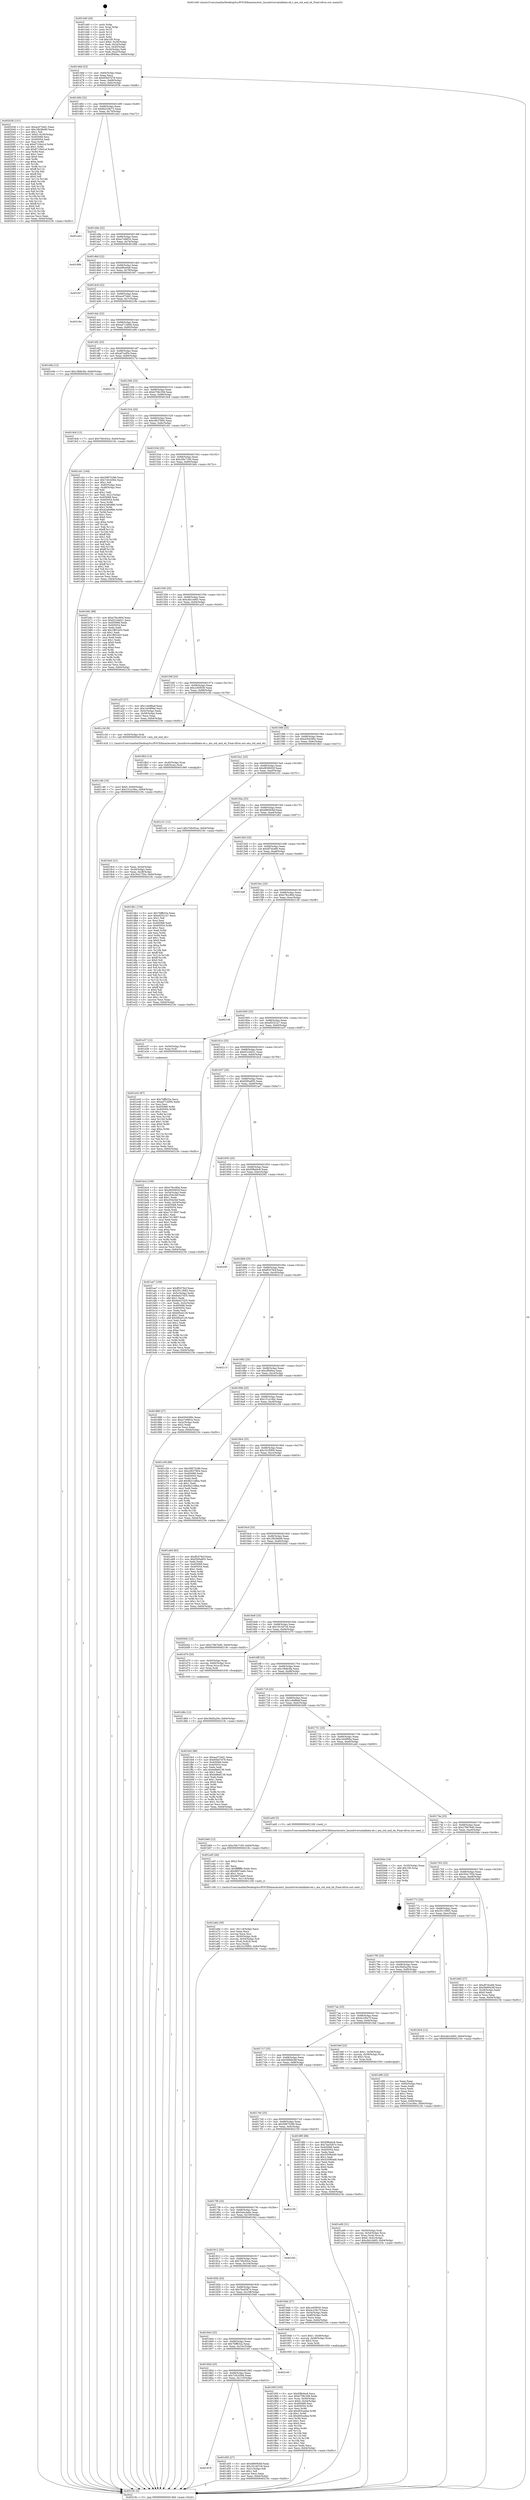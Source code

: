 digraph "0x401440" {
  label = "0x401440 (/mnt/c/Users/mathe/Desktop/tcc/POCII/binaries/extr_linuxdriversatalibata-eh.c_ata_std_end_eh_Final-ollvm.out::main(0))"
  labelloc = "t"
  node[shape=record]

  Entry [label="",width=0.3,height=0.3,shape=circle,fillcolor=black,style=filled]
  "0x40146d" [label="{
     0x40146d [23]\l
     | [instrs]\l
     &nbsp;&nbsp;0x40146d \<+3\>: mov -0x64(%rbp),%eax\l
     &nbsp;&nbsp;0x401470 \<+2\>: mov %eax,%ecx\l
     &nbsp;&nbsp;0x401472 \<+6\>: sub $0x85bd7d78,%ecx\l
     &nbsp;&nbsp;0x401478 \<+3\>: mov %eax,-0x68(%rbp)\l
     &nbsp;&nbsp;0x40147b \<+3\>: mov %ecx,-0x6c(%rbp)\l
     &nbsp;&nbsp;0x40147e \<+6\>: je 000000000040203b \<main+0xbfb\>\l
  }"]
  "0x40203b" [label="{
     0x40203b [151]\l
     | [instrs]\l
     &nbsp;&nbsp;0x40203b \<+5\>: mov $0xacd734d1,%eax\l
     &nbsp;&nbsp;0x402040 \<+5\>: mov $0x18b38e99,%ecx\l
     &nbsp;&nbsp;0x402045 \<+2\>: mov $0x1,%dl\l
     &nbsp;&nbsp;0x402047 \<+7\>: movl $0x0,-0x30(%rbp)\l
     &nbsp;&nbsp;0x40204e \<+7\>: mov 0x405068,%esi\l
     &nbsp;&nbsp;0x402055 \<+7\>: mov 0x405054,%edi\l
     &nbsp;&nbsp;0x40205c \<+3\>: mov %esi,%r8d\l
     &nbsp;&nbsp;0x40205f \<+7\>: sub $0x8710b41d,%r8d\l
     &nbsp;&nbsp;0x402066 \<+4\>: sub $0x1,%r8d\l
     &nbsp;&nbsp;0x40206a \<+7\>: add $0x8710b41d,%r8d\l
     &nbsp;&nbsp;0x402071 \<+4\>: imul %r8d,%esi\l
     &nbsp;&nbsp;0x402075 \<+3\>: and $0x1,%esi\l
     &nbsp;&nbsp;0x402078 \<+3\>: cmp $0x0,%esi\l
     &nbsp;&nbsp;0x40207b \<+4\>: sete %r9b\l
     &nbsp;&nbsp;0x40207f \<+3\>: cmp $0xa,%edi\l
     &nbsp;&nbsp;0x402082 \<+4\>: setl %r10b\l
     &nbsp;&nbsp;0x402086 \<+3\>: mov %r9b,%r11b\l
     &nbsp;&nbsp;0x402089 \<+4\>: xor $0xff,%r11b\l
     &nbsp;&nbsp;0x40208d \<+3\>: mov %r10b,%bl\l
     &nbsp;&nbsp;0x402090 \<+3\>: xor $0xff,%bl\l
     &nbsp;&nbsp;0x402093 \<+3\>: xor $0x0,%dl\l
     &nbsp;&nbsp;0x402096 \<+3\>: mov %r11b,%r14b\l
     &nbsp;&nbsp;0x402099 \<+4\>: and $0x0,%r14b\l
     &nbsp;&nbsp;0x40209d \<+3\>: and %dl,%r9b\l
     &nbsp;&nbsp;0x4020a0 \<+3\>: mov %bl,%r15b\l
     &nbsp;&nbsp;0x4020a3 \<+4\>: and $0x0,%r15b\l
     &nbsp;&nbsp;0x4020a7 \<+3\>: and %dl,%r10b\l
     &nbsp;&nbsp;0x4020aa \<+3\>: or %r9b,%r14b\l
     &nbsp;&nbsp;0x4020ad \<+3\>: or %r10b,%r15b\l
     &nbsp;&nbsp;0x4020b0 \<+3\>: xor %r15b,%r14b\l
     &nbsp;&nbsp;0x4020b3 \<+3\>: or %bl,%r11b\l
     &nbsp;&nbsp;0x4020b6 \<+4\>: xor $0xff,%r11b\l
     &nbsp;&nbsp;0x4020ba \<+3\>: or $0x0,%dl\l
     &nbsp;&nbsp;0x4020bd \<+3\>: and %dl,%r11b\l
     &nbsp;&nbsp;0x4020c0 \<+3\>: or %r11b,%r14b\l
     &nbsp;&nbsp;0x4020c3 \<+4\>: test $0x1,%r14b\l
     &nbsp;&nbsp;0x4020c7 \<+3\>: cmovne %ecx,%eax\l
     &nbsp;&nbsp;0x4020ca \<+3\>: mov %eax,-0x64(%rbp)\l
     &nbsp;&nbsp;0x4020cd \<+5\>: jmp 000000000040219c \<main+0xd5c\>\l
  }"]
  "0x401484" [label="{
     0x401484 [22]\l
     | [instrs]\l
     &nbsp;&nbsp;0x401484 \<+5\>: jmp 0000000000401489 \<main+0x49\>\l
     &nbsp;&nbsp;0x401489 \<+3\>: mov -0x68(%rbp),%eax\l
     &nbsp;&nbsp;0x40148c \<+5\>: sub $0x8a324b73,%eax\l
     &nbsp;&nbsp;0x401491 \<+3\>: mov %eax,-0x70(%rbp)\l
     &nbsp;&nbsp;0x401494 \<+6\>: je 0000000000401eb2 \<main+0xa72\>\l
  }"]
  Exit [label="",width=0.3,height=0.3,shape=circle,fillcolor=black,style=filled,peripheries=2]
  "0x401eb2" [label="{
     0x401eb2\l
  }", style=dashed]
  "0x40149a" [label="{
     0x40149a [22]\l
     | [instrs]\l
     &nbsp;&nbsp;0x40149a \<+5\>: jmp 000000000040149f \<main+0x5f\>\l
     &nbsp;&nbsp;0x40149f \<+3\>: mov -0x68(%rbp),%eax\l
     &nbsp;&nbsp;0x4014a2 \<+5\>: sub $0xa7c69f1b,%eax\l
     &nbsp;&nbsp;0x4014a7 \<+3\>: mov %eax,-0x74(%rbp)\l
     &nbsp;&nbsp;0x4014aa \<+6\>: je 000000000040189b \<main+0x45b\>\l
  }"]
  "0x401e43" [label="{
     0x401e43 [87]\l
     | [instrs]\l
     &nbsp;&nbsp;0x401e43 \<+5\>: mov $0x7bff632a,%ecx\l
     &nbsp;&nbsp;0x401e48 \<+5\>: mov $0xad714094,%edx\l
     &nbsp;&nbsp;0x401e4d \<+2\>: xor %esi,%esi\l
     &nbsp;&nbsp;0x401e4f \<+8\>: mov 0x405068,%r8d\l
     &nbsp;&nbsp;0x401e57 \<+8\>: mov 0x405054,%r9d\l
     &nbsp;&nbsp;0x401e5f \<+3\>: sub $0x1,%esi\l
     &nbsp;&nbsp;0x401e62 \<+3\>: mov %r8d,%r10d\l
     &nbsp;&nbsp;0x401e65 \<+3\>: add %esi,%r10d\l
     &nbsp;&nbsp;0x401e68 \<+4\>: imul %r10d,%r8d\l
     &nbsp;&nbsp;0x401e6c \<+4\>: and $0x1,%r8d\l
     &nbsp;&nbsp;0x401e70 \<+4\>: cmp $0x0,%r8d\l
     &nbsp;&nbsp;0x401e74 \<+4\>: sete %r11b\l
     &nbsp;&nbsp;0x401e78 \<+4\>: cmp $0xa,%r9d\l
     &nbsp;&nbsp;0x401e7c \<+3\>: setl %bl\l
     &nbsp;&nbsp;0x401e7f \<+3\>: mov %r11b,%r14b\l
     &nbsp;&nbsp;0x401e82 \<+3\>: and %bl,%r14b\l
     &nbsp;&nbsp;0x401e85 \<+3\>: xor %bl,%r11b\l
     &nbsp;&nbsp;0x401e88 \<+3\>: or %r11b,%r14b\l
     &nbsp;&nbsp;0x401e8b \<+4\>: test $0x1,%r14b\l
     &nbsp;&nbsp;0x401e8f \<+3\>: cmovne %edx,%ecx\l
     &nbsp;&nbsp;0x401e92 \<+3\>: mov %ecx,-0x64(%rbp)\l
     &nbsp;&nbsp;0x401e95 \<+5\>: jmp 000000000040219c \<main+0xd5c\>\l
  }"]
  "0x40189b" [label="{
     0x40189b\l
  }", style=dashed]
  "0x4014b0" [label="{
     0x4014b0 [22]\l
     | [instrs]\l
     &nbsp;&nbsp;0x4014b0 \<+5\>: jmp 00000000004014b5 \<main+0x75\>\l
     &nbsp;&nbsp;0x4014b5 \<+3\>: mov -0x68(%rbp),%eax\l
     &nbsp;&nbsp;0x4014b8 \<+5\>: sub $0xa9fce0a8,%eax\l
     &nbsp;&nbsp;0x4014bd \<+3\>: mov %eax,-0x78(%rbp)\l
     &nbsp;&nbsp;0x4014c0 \<+6\>: je 0000000000401fd7 \<main+0xb97\>\l
  }"]
  "0x401d84" [label="{
     0x401d84 [12]\l
     | [instrs]\l
     &nbsp;&nbsp;0x401d84 \<+7\>: movl $0x36d5a20e,-0x64(%rbp)\l
     &nbsp;&nbsp;0x401d8b \<+5\>: jmp 000000000040219c \<main+0xd5c\>\l
  }"]
  "0x401fd7" [label="{
     0x401fd7\l
  }", style=dashed]
  "0x4014c6" [label="{
     0x4014c6 [22]\l
     | [instrs]\l
     &nbsp;&nbsp;0x4014c6 \<+5\>: jmp 00000000004014cb \<main+0x8b\>\l
     &nbsp;&nbsp;0x4014cb \<+3\>: mov -0x68(%rbp),%eax\l
     &nbsp;&nbsp;0x4014ce \<+5\>: sub $0xacd734d1,%eax\l
     &nbsp;&nbsp;0x4014d3 \<+3\>: mov %eax,-0x7c(%rbp)\l
     &nbsp;&nbsp;0x4014d6 \<+6\>: je 000000000040218e \<main+0xd4e\>\l
  }"]
  "0x401876" [label="{
     0x401876\l
  }", style=dashed]
  "0x40218e" [label="{
     0x40218e\l
  }", style=dashed]
  "0x4014dc" [label="{
     0x4014dc [22]\l
     | [instrs]\l
     &nbsp;&nbsp;0x4014dc \<+5\>: jmp 00000000004014e1 \<main+0xa1\>\l
     &nbsp;&nbsp;0x4014e1 \<+3\>: mov -0x68(%rbp),%eax\l
     &nbsp;&nbsp;0x4014e4 \<+5\>: sub $0xad714094,%eax\l
     &nbsp;&nbsp;0x4014e9 \<+3\>: mov %eax,-0x80(%rbp)\l
     &nbsp;&nbsp;0x4014ec \<+6\>: je 0000000000401e9a \<main+0xa5a\>\l
  }"]
  "0x401d55" [label="{
     0x401d55 [27]\l
     | [instrs]\l
     &nbsp;&nbsp;0x401d55 \<+5\>: mov $0xd96093bf,%eax\l
     &nbsp;&nbsp;0x401d5a \<+5\>: mov $0x1914d7c6,%ecx\l
     &nbsp;&nbsp;0x401d5f \<+3\>: mov -0x21(%rbp),%dl\l
     &nbsp;&nbsp;0x401d62 \<+3\>: test $0x1,%dl\l
     &nbsp;&nbsp;0x401d65 \<+3\>: cmovne %ecx,%eax\l
     &nbsp;&nbsp;0x401d68 \<+3\>: mov %eax,-0x64(%rbp)\l
     &nbsp;&nbsp;0x401d6b \<+5\>: jmp 000000000040219c \<main+0xd5c\>\l
  }"]
  "0x401e9a" [label="{
     0x401e9a [12]\l
     | [instrs]\l
     &nbsp;&nbsp;0x401e9a \<+7\>: movl $0x19bfe3fa,-0x64(%rbp)\l
     &nbsp;&nbsp;0x401ea1 \<+5\>: jmp 000000000040219c \<main+0xd5c\>\l
  }"]
  "0x4014f2" [label="{
     0x4014f2 [25]\l
     | [instrs]\l
     &nbsp;&nbsp;0x4014f2 \<+5\>: jmp 00000000004014f7 \<main+0xb7\>\l
     &nbsp;&nbsp;0x4014f7 \<+3\>: mov -0x68(%rbp),%eax\l
     &nbsp;&nbsp;0x4014fa \<+5\>: sub $0xaf7cef5e,%eax\l
     &nbsp;&nbsp;0x4014ff \<+6\>: mov %eax,-0x84(%rbp)\l
     &nbsp;&nbsp;0x401505 \<+6\>: je 000000000040217d \<main+0xd3d\>\l
  }"]
  "0x40185d" [label="{
     0x40185d [25]\l
     | [instrs]\l
     &nbsp;&nbsp;0x40185d \<+5\>: jmp 0000000000401862 \<main+0x422\>\l
     &nbsp;&nbsp;0x401862 \<+3\>: mov -0x68(%rbp),%eax\l
     &nbsp;&nbsp;0x401865 \<+5\>: sub $0x7c81b584,%eax\l
     &nbsp;&nbsp;0x40186a \<+6\>: mov %eax,-0x110(%rbp)\l
     &nbsp;&nbsp;0x401870 \<+6\>: je 0000000000401d55 \<main+0x915\>\l
  }"]
  "0x40217d" [label="{
     0x40217d\l
  }", style=dashed]
  "0x40150b" [label="{
     0x40150b [25]\l
     | [instrs]\l
     &nbsp;&nbsp;0x40150b \<+5\>: jmp 0000000000401510 \<main+0xd0\>\l
     &nbsp;&nbsp;0x401510 \<+3\>: mov -0x68(%rbp),%eax\l
     &nbsp;&nbsp;0x401513 \<+5\>: sub $0xb758c358,%eax\l
     &nbsp;&nbsp;0x401518 \<+6\>: mov %eax,-0x88(%rbp)\l
     &nbsp;&nbsp;0x40151e \<+6\>: je 00000000004019c8 \<main+0x588\>\l
  }"]
  "0x402165" [label="{
     0x402165\l
  }", style=dashed]
  "0x4019c8" [label="{
     0x4019c8 [12]\l
     | [instrs]\l
     &nbsp;&nbsp;0x4019c8 \<+7\>: movl $0x700c93ce,-0x64(%rbp)\l
     &nbsp;&nbsp;0x4019cf \<+5\>: jmp 000000000040219c \<main+0xd5c\>\l
  }"]
  "0x401524" [label="{
     0x401524 [25]\l
     | [instrs]\l
     &nbsp;&nbsp;0x401524 \<+5\>: jmp 0000000000401529 \<main+0xe9\>\l
     &nbsp;&nbsp;0x401529 \<+3\>: mov -0x68(%rbp),%eax\l
     &nbsp;&nbsp;0x40152c \<+5\>: sub $0xc0637804,%eax\l
     &nbsp;&nbsp;0x401531 \<+6\>: mov %eax,-0x8c(%rbp)\l
     &nbsp;&nbsp;0x401537 \<+6\>: je 0000000000401cb1 \<main+0x871\>\l
  }"]
  "0x401c46" [label="{
     0x401c46 [19]\l
     | [instrs]\l
     &nbsp;&nbsp;0x401c46 \<+7\>: movl $0x0,-0x60(%rbp)\l
     &nbsp;&nbsp;0x401c4d \<+7\>: movl $0x151e16bc,-0x64(%rbp)\l
     &nbsp;&nbsp;0x401c54 \<+5\>: jmp 000000000040219c \<main+0xd5c\>\l
  }"]
  "0x401cb1" [label="{
     0x401cb1 [164]\l
     | [instrs]\l
     &nbsp;&nbsp;0x401cb1 \<+5\>: mov $0x59875289,%eax\l
     &nbsp;&nbsp;0x401cb6 \<+5\>: mov $0x7c81b584,%ecx\l
     &nbsp;&nbsp;0x401cbb \<+2\>: mov $0x1,%dl\l
     &nbsp;&nbsp;0x401cbd \<+3\>: mov -0x60(%rbp),%esi\l
     &nbsp;&nbsp;0x401cc0 \<+3\>: cmp -0x48(%rbp),%esi\l
     &nbsp;&nbsp;0x401cc3 \<+4\>: setl %dil\l
     &nbsp;&nbsp;0x401cc7 \<+4\>: and $0x1,%dil\l
     &nbsp;&nbsp;0x401ccb \<+4\>: mov %dil,-0x21(%rbp)\l
     &nbsp;&nbsp;0x401ccf \<+7\>: mov 0x405068,%esi\l
     &nbsp;&nbsp;0x401cd6 \<+8\>: mov 0x405054,%r8d\l
     &nbsp;&nbsp;0x401cde \<+3\>: mov %esi,%r9d\l
     &nbsp;&nbsp;0x401ce1 \<+7\>: sub $0x42a6488e,%r9d\l
     &nbsp;&nbsp;0x401ce8 \<+4\>: sub $0x1,%r9d\l
     &nbsp;&nbsp;0x401cec \<+7\>: add $0x42a6488e,%r9d\l
     &nbsp;&nbsp;0x401cf3 \<+4\>: imul %r9d,%esi\l
     &nbsp;&nbsp;0x401cf7 \<+3\>: and $0x1,%esi\l
     &nbsp;&nbsp;0x401cfa \<+3\>: cmp $0x0,%esi\l
     &nbsp;&nbsp;0x401cfd \<+4\>: sete %dil\l
     &nbsp;&nbsp;0x401d01 \<+4\>: cmp $0xa,%r8d\l
     &nbsp;&nbsp;0x401d05 \<+4\>: setl %r10b\l
     &nbsp;&nbsp;0x401d09 \<+3\>: mov %dil,%r11b\l
     &nbsp;&nbsp;0x401d0c \<+4\>: xor $0xff,%r11b\l
     &nbsp;&nbsp;0x401d10 \<+3\>: mov %r10b,%bl\l
     &nbsp;&nbsp;0x401d13 \<+3\>: xor $0xff,%bl\l
     &nbsp;&nbsp;0x401d16 \<+3\>: xor $0x1,%dl\l
     &nbsp;&nbsp;0x401d19 \<+3\>: mov %r11b,%r14b\l
     &nbsp;&nbsp;0x401d1c \<+4\>: and $0xff,%r14b\l
     &nbsp;&nbsp;0x401d20 \<+3\>: and %dl,%dil\l
     &nbsp;&nbsp;0x401d23 \<+3\>: mov %bl,%r15b\l
     &nbsp;&nbsp;0x401d26 \<+4\>: and $0xff,%r15b\l
     &nbsp;&nbsp;0x401d2a \<+3\>: and %dl,%r10b\l
     &nbsp;&nbsp;0x401d2d \<+3\>: or %dil,%r14b\l
     &nbsp;&nbsp;0x401d30 \<+3\>: or %r10b,%r15b\l
     &nbsp;&nbsp;0x401d33 \<+3\>: xor %r15b,%r14b\l
     &nbsp;&nbsp;0x401d36 \<+3\>: or %bl,%r11b\l
     &nbsp;&nbsp;0x401d39 \<+4\>: xor $0xff,%r11b\l
     &nbsp;&nbsp;0x401d3d \<+3\>: or $0x1,%dl\l
     &nbsp;&nbsp;0x401d40 \<+3\>: and %dl,%r11b\l
     &nbsp;&nbsp;0x401d43 \<+3\>: or %r11b,%r14b\l
     &nbsp;&nbsp;0x401d46 \<+4\>: test $0x1,%r14b\l
     &nbsp;&nbsp;0x401d4a \<+3\>: cmovne %ecx,%eax\l
     &nbsp;&nbsp;0x401d4d \<+3\>: mov %eax,-0x64(%rbp)\l
     &nbsp;&nbsp;0x401d50 \<+5\>: jmp 000000000040219c \<main+0xd5c\>\l
  }"]
  "0x40153d" [label="{
     0x40153d [25]\l
     | [instrs]\l
     &nbsp;&nbsp;0x40153d \<+5\>: jmp 0000000000401542 \<main+0x102\>\l
     &nbsp;&nbsp;0x401542 \<+3\>: mov -0x68(%rbp),%eax\l
     &nbsp;&nbsp;0x401545 \<+5\>: sub $0xc59c7185,%eax\l
     &nbsp;&nbsp;0x40154a \<+6\>: mov %eax,-0x90(%rbp)\l
     &nbsp;&nbsp;0x401550 \<+6\>: je 0000000000401b6c \<main+0x72c\>\l
  }"]
  "0x401a6d" [label="{
     0x401a6d [39]\l
     | [instrs]\l
     &nbsp;&nbsp;0x401a6d \<+6\>: mov -0x114(%rbp),%ecx\l
     &nbsp;&nbsp;0x401a73 \<+3\>: imul %eax,%ecx\l
     &nbsp;&nbsp;0x401a76 \<+3\>: movslq %ecx,%rsi\l
     &nbsp;&nbsp;0x401a79 \<+4\>: mov -0x50(%rbp),%rdi\l
     &nbsp;&nbsp;0x401a7d \<+4\>: movslq -0x54(%rbp),%r8\l
     &nbsp;&nbsp;0x401a81 \<+4\>: mov (%rdi,%r8,8),%rdi\l
     &nbsp;&nbsp;0x401a85 \<+3\>: mov %rsi,(%rdi)\l
     &nbsp;&nbsp;0x401a88 \<+7\>: movl $0x161f5f00,-0x64(%rbp)\l
     &nbsp;&nbsp;0x401a8f \<+5\>: jmp 000000000040219c \<main+0xd5c\>\l
  }"]
  "0x401b6c" [label="{
     0x401b6c [88]\l
     | [instrs]\l
     &nbsp;&nbsp;0x401b6c \<+5\>: mov $0xe78cc80d,%eax\l
     &nbsp;&nbsp;0x401b71 \<+5\>: mov $0xf223dd21,%ecx\l
     &nbsp;&nbsp;0x401b76 \<+7\>: mov 0x405068,%edx\l
     &nbsp;&nbsp;0x401b7d \<+7\>: mov 0x405054,%esi\l
     &nbsp;&nbsp;0x401b84 \<+2\>: mov %edx,%edi\l
     &nbsp;&nbsp;0x401b86 \<+6\>: add $0x1ffd1b03,%edi\l
     &nbsp;&nbsp;0x401b8c \<+3\>: sub $0x1,%edi\l
     &nbsp;&nbsp;0x401b8f \<+6\>: sub $0x1ffd1b03,%edi\l
     &nbsp;&nbsp;0x401b95 \<+3\>: imul %edi,%edx\l
     &nbsp;&nbsp;0x401b98 \<+3\>: and $0x1,%edx\l
     &nbsp;&nbsp;0x401b9b \<+3\>: cmp $0x0,%edx\l
     &nbsp;&nbsp;0x401b9e \<+4\>: sete %r8b\l
     &nbsp;&nbsp;0x401ba2 \<+3\>: cmp $0xa,%esi\l
     &nbsp;&nbsp;0x401ba5 \<+4\>: setl %r9b\l
     &nbsp;&nbsp;0x401ba9 \<+3\>: mov %r8b,%r10b\l
     &nbsp;&nbsp;0x401bac \<+3\>: and %r9b,%r10b\l
     &nbsp;&nbsp;0x401baf \<+3\>: xor %r9b,%r8b\l
     &nbsp;&nbsp;0x401bb2 \<+3\>: or %r8b,%r10b\l
     &nbsp;&nbsp;0x401bb5 \<+4\>: test $0x1,%r10b\l
     &nbsp;&nbsp;0x401bb9 \<+3\>: cmovne %ecx,%eax\l
     &nbsp;&nbsp;0x401bbc \<+3\>: mov %eax,-0x64(%rbp)\l
     &nbsp;&nbsp;0x401bbf \<+5\>: jmp 000000000040219c \<main+0xd5c\>\l
  }"]
  "0x401556" [label="{
     0x401556 [25]\l
     | [instrs]\l
     &nbsp;&nbsp;0x401556 \<+5\>: jmp 000000000040155b \<main+0x11b\>\l
     &nbsp;&nbsp;0x40155b \<+3\>: mov -0x68(%rbp),%eax\l
     &nbsp;&nbsp;0x40155e \<+5\>: sub $0xcbb1d465,%eax\l
     &nbsp;&nbsp;0x401563 \<+6\>: mov %eax,-0x94(%rbp)\l
     &nbsp;&nbsp;0x401569 \<+6\>: je 0000000000401a25 \<main+0x5e5\>\l
  }"]
  "0x401a45" [label="{
     0x401a45 [40]\l
     | [instrs]\l
     &nbsp;&nbsp;0x401a45 \<+5\>: mov $0x2,%ecx\l
     &nbsp;&nbsp;0x401a4a \<+1\>: cltd\l
     &nbsp;&nbsp;0x401a4b \<+2\>: idiv %ecx\l
     &nbsp;&nbsp;0x401a4d \<+6\>: imul $0xfffffffe,%edx,%ecx\l
     &nbsp;&nbsp;0x401a53 \<+6\>: sub $0x9607ae9c,%ecx\l
     &nbsp;&nbsp;0x401a59 \<+3\>: add $0x1,%ecx\l
     &nbsp;&nbsp;0x401a5c \<+6\>: add $0x9607ae9c,%ecx\l
     &nbsp;&nbsp;0x401a62 \<+6\>: mov %ecx,-0x114(%rbp)\l
     &nbsp;&nbsp;0x401a68 \<+5\>: call 0000000000401160 \<next_i\>\l
     | [calls]\l
     &nbsp;&nbsp;0x401160 \{1\} (/mnt/c/Users/mathe/Desktop/tcc/POCII/binaries/extr_linuxdriversatalibata-eh.c_ata_std_end_eh_Final-ollvm.out::next_i)\l
  }"]
  "0x401a25" [label="{
     0x401a25 [27]\l
     | [instrs]\l
     &nbsp;&nbsp;0x401a25 \<+5\>: mov $0x1c6d8baf,%eax\l
     &nbsp;&nbsp;0x401a2a \<+5\>: mov $0x1e04f06a,%ecx\l
     &nbsp;&nbsp;0x401a2f \<+3\>: mov -0x5c(%rbp),%edx\l
     &nbsp;&nbsp;0x401a32 \<+3\>: cmp -0x58(%rbp),%edx\l
     &nbsp;&nbsp;0x401a35 \<+3\>: cmovl %ecx,%eax\l
     &nbsp;&nbsp;0x401a38 \<+3\>: mov %eax,-0x64(%rbp)\l
     &nbsp;&nbsp;0x401a3b \<+5\>: jmp 000000000040219c \<main+0xd5c\>\l
  }"]
  "0x40156f" [label="{
     0x40156f [25]\l
     | [instrs]\l
     &nbsp;&nbsp;0x40156f \<+5\>: jmp 0000000000401574 \<main+0x134\>\l
     &nbsp;&nbsp;0x401574 \<+3\>: mov -0x68(%rbp),%eax\l
     &nbsp;&nbsp;0x401577 \<+5\>: sub $0xcc65f030,%eax\l
     &nbsp;&nbsp;0x40157c \<+6\>: mov %eax,-0x98(%rbp)\l
     &nbsp;&nbsp;0x401582 \<+6\>: je 0000000000401c3d \<main+0x7fd\>\l
  }"]
  "0x401a06" [label="{
     0x401a06 [31]\l
     | [instrs]\l
     &nbsp;&nbsp;0x401a06 \<+4\>: mov -0x50(%rbp),%rdi\l
     &nbsp;&nbsp;0x401a0a \<+4\>: movslq -0x54(%rbp),%rcx\l
     &nbsp;&nbsp;0x401a0e \<+4\>: mov %rax,(%rdi,%rcx,8)\l
     &nbsp;&nbsp;0x401a12 \<+7\>: movl $0x0,-0x5c(%rbp)\l
     &nbsp;&nbsp;0x401a19 \<+7\>: movl $0xcbb1d465,-0x64(%rbp)\l
     &nbsp;&nbsp;0x401a20 \<+5\>: jmp 000000000040219c \<main+0xd5c\>\l
  }"]
  "0x401c3d" [label="{
     0x401c3d [9]\l
     | [instrs]\l
     &nbsp;&nbsp;0x401c3d \<+4\>: mov -0x50(%rbp),%rdi\l
     &nbsp;&nbsp;0x401c41 \<+5\>: call 0000000000401420 \<ata_std_end_eh\>\l
     | [calls]\l
     &nbsp;&nbsp;0x401420 \{1\} (/mnt/c/Users/mathe/Desktop/tcc/POCII/binaries/extr_linuxdriversatalibata-eh.c_ata_std_end_eh_Final-ollvm.out::ata_std_end_eh)\l
  }"]
  "0x401588" [label="{
     0x401588 [25]\l
     | [instrs]\l
     &nbsp;&nbsp;0x401588 \<+5\>: jmp 000000000040158d \<main+0x14d\>\l
     &nbsp;&nbsp;0x40158d \<+3\>: mov -0x68(%rbp),%eax\l
     &nbsp;&nbsp;0x401590 \<+5\>: sub $0xd304390c,%eax\l
     &nbsp;&nbsp;0x401595 \<+6\>: mov %eax,-0x9c(%rbp)\l
     &nbsp;&nbsp;0x40159b \<+6\>: je 00000000004018b3 \<main+0x473\>\l
  }"]
  "0x40195f" [label="{
     0x40195f [105]\l
     | [instrs]\l
     &nbsp;&nbsp;0x40195f \<+5\>: mov $0xf3fbd4c8,%ecx\l
     &nbsp;&nbsp;0x401964 \<+5\>: mov $0xb758c358,%edx\l
     &nbsp;&nbsp;0x401969 \<+4\>: mov %rax,-0x50(%rbp)\l
     &nbsp;&nbsp;0x40196d \<+7\>: movl $0x0,-0x54(%rbp)\l
     &nbsp;&nbsp;0x401974 \<+7\>: mov 0x405068,%esi\l
     &nbsp;&nbsp;0x40197b \<+8\>: mov 0x405054,%r8d\l
     &nbsp;&nbsp;0x401983 \<+3\>: mov %esi,%r9d\l
     &nbsp;&nbsp;0x401986 \<+7\>: add $0xd05cedea,%r9d\l
     &nbsp;&nbsp;0x40198d \<+4\>: sub $0x1,%r9d\l
     &nbsp;&nbsp;0x401991 \<+7\>: sub $0xd05cedea,%r9d\l
     &nbsp;&nbsp;0x401998 \<+4\>: imul %r9d,%esi\l
     &nbsp;&nbsp;0x40199c \<+3\>: and $0x1,%esi\l
     &nbsp;&nbsp;0x40199f \<+3\>: cmp $0x0,%esi\l
     &nbsp;&nbsp;0x4019a2 \<+4\>: sete %r10b\l
     &nbsp;&nbsp;0x4019a6 \<+4\>: cmp $0xa,%r8d\l
     &nbsp;&nbsp;0x4019aa \<+4\>: setl %r11b\l
     &nbsp;&nbsp;0x4019ae \<+3\>: mov %r10b,%bl\l
     &nbsp;&nbsp;0x4019b1 \<+3\>: and %r11b,%bl\l
     &nbsp;&nbsp;0x4019b4 \<+3\>: xor %r11b,%r10b\l
     &nbsp;&nbsp;0x4019b7 \<+3\>: or %r10b,%bl\l
     &nbsp;&nbsp;0x4019ba \<+3\>: test $0x1,%bl\l
     &nbsp;&nbsp;0x4019bd \<+3\>: cmovne %edx,%ecx\l
     &nbsp;&nbsp;0x4019c0 \<+3\>: mov %ecx,-0x64(%rbp)\l
     &nbsp;&nbsp;0x4019c3 \<+5\>: jmp 000000000040219c \<main+0xd5c\>\l
  }"]
  "0x4018b3" [label="{
     0x4018b3 [13]\l
     | [instrs]\l
     &nbsp;&nbsp;0x4018b3 \<+4\>: mov -0x40(%rbp),%rax\l
     &nbsp;&nbsp;0x4018b7 \<+4\>: mov 0x8(%rax),%rdi\l
     &nbsp;&nbsp;0x4018bb \<+5\>: call 0000000000401060 \<atoi@plt\>\l
     | [calls]\l
     &nbsp;&nbsp;0x401060 \{1\} (unknown)\l
  }"]
  "0x4015a1" [label="{
     0x4015a1 [25]\l
     | [instrs]\l
     &nbsp;&nbsp;0x4015a1 \<+5\>: jmp 00000000004015a6 \<main+0x166\>\l
     &nbsp;&nbsp;0x4015a6 \<+3\>: mov -0x68(%rbp),%eax\l
     &nbsp;&nbsp;0x4015a9 \<+5\>: sub $0xd930602f,%eax\l
     &nbsp;&nbsp;0x4015ae \<+6\>: mov %eax,-0xa0(%rbp)\l
     &nbsp;&nbsp;0x4015b4 \<+6\>: je 0000000000401c31 \<main+0x7f1\>\l
  }"]
  "0x401844" [label="{
     0x401844 [25]\l
     | [instrs]\l
     &nbsp;&nbsp;0x401844 \<+5\>: jmp 0000000000401849 \<main+0x409\>\l
     &nbsp;&nbsp;0x401849 \<+3\>: mov -0x68(%rbp),%eax\l
     &nbsp;&nbsp;0x40184c \<+5\>: sub $0x7bff632a,%eax\l
     &nbsp;&nbsp;0x401851 \<+6\>: mov %eax,-0x10c(%rbp)\l
     &nbsp;&nbsp;0x401857 \<+6\>: je 0000000000402165 \<main+0xd25\>\l
  }"]
  "0x401c31" [label="{
     0x401c31 [12]\l
     | [instrs]\l
     &nbsp;&nbsp;0x401c31 \<+7\>: movl $0x700c93ce,-0x64(%rbp)\l
     &nbsp;&nbsp;0x401c38 \<+5\>: jmp 000000000040219c \<main+0xd5c\>\l
  }"]
  "0x4015ba" [label="{
     0x4015ba [25]\l
     | [instrs]\l
     &nbsp;&nbsp;0x4015ba \<+5\>: jmp 00000000004015bf \<main+0x17f\>\l
     &nbsp;&nbsp;0x4015bf \<+3\>: mov -0x68(%rbp),%eax\l
     &nbsp;&nbsp;0x4015c2 \<+5\>: sub $0xd96093bf,%eax\l
     &nbsp;&nbsp;0x4015c7 \<+6\>: mov %eax,-0xa4(%rbp)\l
     &nbsp;&nbsp;0x4015cd \<+6\>: je 0000000000401db1 \<main+0x971\>\l
  }"]
  "0x401948" [label="{
     0x401948 [23]\l
     | [instrs]\l
     &nbsp;&nbsp;0x401948 \<+7\>: movl $0x1,-0x48(%rbp)\l
     &nbsp;&nbsp;0x40194f \<+4\>: movslq -0x48(%rbp),%rax\l
     &nbsp;&nbsp;0x401953 \<+4\>: shl $0x3,%rax\l
     &nbsp;&nbsp;0x401957 \<+3\>: mov %rax,%rdi\l
     &nbsp;&nbsp;0x40195a \<+5\>: call 0000000000401050 \<malloc@plt\>\l
     | [calls]\l
     &nbsp;&nbsp;0x401050 \{1\} (unknown)\l
  }"]
  "0x401db1" [label="{
     0x401db1 [134]\l
     | [instrs]\l
     &nbsp;&nbsp;0x401db1 \<+5\>: mov $0x7bff632a,%eax\l
     &nbsp;&nbsp;0x401db6 \<+5\>: mov $0xef2521a7,%ecx\l
     &nbsp;&nbsp;0x401dbb \<+2\>: mov $0x1,%dl\l
     &nbsp;&nbsp;0x401dbd \<+2\>: xor %esi,%esi\l
     &nbsp;&nbsp;0x401dbf \<+7\>: mov 0x405068,%edi\l
     &nbsp;&nbsp;0x401dc6 \<+8\>: mov 0x405054,%r8d\l
     &nbsp;&nbsp;0x401dce \<+3\>: sub $0x1,%esi\l
     &nbsp;&nbsp;0x401dd1 \<+3\>: mov %edi,%r9d\l
     &nbsp;&nbsp;0x401dd4 \<+3\>: add %esi,%r9d\l
     &nbsp;&nbsp;0x401dd7 \<+4\>: imul %r9d,%edi\l
     &nbsp;&nbsp;0x401ddb \<+3\>: and $0x1,%edi\l
     &nbsp;&nbsp;0x401dde \<+3\>: cmp $0x0,%edi\l
     &nbsp;&nbsp;0x401de1 \<+4\>: sete %r10b\l
     &nbsp;&nbsp;0x401de5 \<+4\>: cmp $0xa,%r8d\l
     &nbsp;&nbsp;0x401de9 \<+4\>: setl %r11b\l
     &nbsp;&nbsp;0x401ded \<+3\>: mov %r10b,%bl\l
     &nbsp;&nbsp;0x401df0 \<+3\>: xor $0xff,%bl\l
     &nbsp;&nbsp;0x401df3 \<+3\>: mov %r11b,%r14b\l
     &nbsp;&nbsp;0x401df6 \<+4\>: xor $0xff,%r14b\l
     &nbsp;&nbsp;0x401dfa \<+3\>: xor $0x0,%dl\l
     &nbsp;&nbsp;0x401dfd \<+3\>: mov %bl,%r15b\l
     &nbsp;&nbsp;0x401e00 \<+4\>: and $0x0,%r15b\l
     &nbsp;&nbsp;0x401e04 \<+3\>: and %dl,%r10b\l
     &nbsp;&nbsp;0x401e07 \<+3\>: mov %r14b,%r12b\l
     &nbsp;&nbsp;0x401e0a \<+4\>: and $0x0,%r12b\l
     &nbsp;&nbsp;0x401e0e \<+3\>: and %dl,%r11b\l
     &nbsp;&nbsp;0x401e11 \<+3\>: or %r10b,%r15b\l
     &nbsp;&nbsp;0x401e14 \<+3\>: or %r11b,%r12b\l
     &nbsp;&nbsp;0x401e17 \<+3\>: xor %r12b,%r15b\l
     &nbsp;&nbsp;0x401e1a \<+3\>: or %r14b,%bl\l
     &nbsp;&nbsp;0x401e1d \<+3\>: xor $0xff,%bl\l
     &nbsp;&nbsp;0x401e20 \<+3\>: or $0x0,%dl\l
     &nbsp;&nbsp;0x401e23 \<+2\>: and %dl,%bl\l
     &nbsp;&nbsp;0x401e25 \<+3\>: or %bl,%r15b\l
     &nbsp;&nbsp;0x401e28 \<+4\>: test $0x1,%r15b\l
     &nbsp;&nbsp;0x401e2c \<+3\>: cmovne %ecx,%eax\l
     &nbsp;&nbsp;0x401e2f \<+3\>: mov %eax,-0x64(%rbp)\l
     &nbsp;&nbsp;0x401e32 \<+5\>: jmp 000000000040219c \<main+0xd5c\>\l
  }"]
  "0x4015d3" [label="{
     0x4015d3 [25]\l
     | [instrs]\l
     &nbsp;&nbsp;0x4015d3 \<+5\>: jmp 00000000004015d8 \<main+0x198\>\l
     &nbsp;&nbsp;0x4015d8 \<+3\>: mov -0x68(%rbp),%eax\l
     &nbsp;&nbsp;0x4015db \<+5\>: sub $0xdf7dce66,%eax\l
     &nbsp;&nbsp;0x4015e0 \<+6\>: mov %eax,-0xa8(%rbp)\l
     &nbsp;&nbsp;0x4015e6 \<+6\>: je 0000000000401ea6 \<main+0xa66\>\l
  }"]
  "0x40182b" [label="{
     0x40182b [25]\l
     | [instrs]\l
     &nbsp;&nbsp;0x40182b \<+5\>: jmp 0000000000401830 \<main+0x3f0\>\l
     &nbsp;&nbsp;0x401830 \<+3\>: mov -0x68(%rbp),%eax\l
     &nbsp;&nbsp;0x401833 \<+5\>: sub $0x7ba5587e,%eax\l
     &nbsp;&nbsp;0x401838 \<+6\>: mov %eax,-0x108(%rbp)\l
     &nbsp;&nbsp;0x40183e \<+6\>: je 0000000000401948 \<main+0x508\>\l
  }"]
  "0x401ea6" [label="{
     0x401ea6\l
  }", style=dashed]
  "0x4015ec" [label="{
     0x4015ec [25]\l
     | [instrs]\l
     &nbsp;&nbsp;0x4015ec \<+5\>: jmp 00000000004015f1 \<main+0x1b1\>\l
     &nbsp;&nbsp;0x4015f1 \<+3\>: mov -0x68(%rbp),%eax\l
     &nbsp;&nbsp;0x4015f4 \<+5\>: sub $0xe78cc80d,%eax\l
     &nbsp;&nbsp;0x4015f9 \<+6\>: mov %eax,-0xac(%rbp)\l
     &nbsp;&nbsp;0x4015ff \<+6\>: je 0000000000402138 \<main+0xcf8\>\l
  }"]
  "0x4019d4" [label="{
     0x4019d4 [27]\l
     | [instrs]\l
     &nbsp;&nbsp;0x4019d4 \<+5\>: mov $0xcc65f030,%eax\l
     &nbsp;&nbsp;0x4019d9 \<+5\>: mov $0x4c230c7f,%ecx\l
     &nbsp;&nbsp;0x4019de \<+3\>: mov -0x54(%rbp),%edx\l
     &nbsp;&nbsp;0x4019e1 \<+3\>: cmp -0x48(%rbp),%edx\l
     &nbsp;&nbsp;0x4019e4 \<+3\>: cmovl %ecx,%eax\l
     &nbsp;&nbsp;0x4019e7 \<+3\>: mov %eax,-0x64(%rbp)\l
     &nbsp;&nbsp;0x4019ea \<+5\>: jmp 000000000040219c \<main+0xd5c\>\l
  }"]
  "0x402138" [label="{
     0x402138\l
  }", style=dashed]
  "0x401605" [label="{
     0x401605 [25]\l
     | [instrs]\l
     &nbsp;&nbsp;0x401605 \<+5\>: jmp 000000000040160a \<main+0x1ca\>\l
     &nbsp;&nbsp;0x40160a \<+3\>: mov -0x68(%rbp),%eax\l
     &nbsp;&nbsp;0x40160d \<+5\>: sub $0xef2521a7,%eax\l
     &nbsp;&nbsp;0x401612 \<+6\>: mov %eax,-0xb0(%rbp)\l
     &nbsp;&nbsp;0x401618 \<+6\>: je 0000000000401e37 \<main+0x9f7\>\l
  }"]
  "0x401812" [label="{
     0x401812 [25]\l
     | [instrs]\l
     &nbsp;&nbsp;0x401812 \<+5\>: jmp 0000000000401817 \<main+0x3d7\>\l
     &nbsp;&nbsp;0x401817 \<+3\>: mov -0x68(%rbp),%eax\l
     &nbsp;&nbsp;0x40181a \<+5\>: sub $0x700c93ce,%eax\l
     &nbsp;&nbsp;0x40181f \<+6\>: mov %eax,-0x104(%rbp)\l
     &nbsp;&nbsp;0x401825 \<+6\>: je 00000000004019d4 \<main+0x594\>\l
  }"]
  "0x401e37" [label="{
     0x401e37 [12]\l
     | [instrs]\l
     &nbsp;&nbsp;0x401e37 \<+4\>: mov -0x50(%rbp),%rax\l
     &nbsp;&nbsp;0x401e3b \<+3\>: mov %rax,%rdi\l
     &nbsp;&nbsp;0x401e3e \<+5\>: call 0000000000401030 \<free@plt\>\l
     | [calls]\l
     &nbsp;&nbsp;0x401030 \{1\} (unknown)\l
  }"]
  "0x40161e" [label="{
     0x40161e [25]\l
     | [instrs]\l
     &nbsp;&nbsp;0x40161e \<+5\>: jmp 0000000000401623 \<main+0x1e3\>\l
     &nbsp;&nbsp;0x401623 \<+3\>: mov -0x68(%rbp),%eax\l
     &nbsp;&nbsp;0x401626 \<+5\>: sub $0xf223dd21,%eax\l
     &nbsp;&nbsp;0x40162b \<+6\>: mov %eax,-0xb4(%rbp)\l
     &nbsp;&nbsp;0x401631 \<+6\>: je 0000000000401bc4 \<main+0x784\>\l
  }"]
  "0x401f42" [label="{
     0x401f42\l
  }", style=dashed]
  "0x401bc4" [label="{
     0x401bc4 [109]\l
     | [instrs]\l
     &nbsp;&nbsp;0x401bc4 \<+5\>: mov $0xe78cc80d,%eax\l
     &nbsp;&nbsp;0x401bc9 \<+5\>: mov $0xd930602f,%ecx\l
     &nbsp;&nbsp;0x401bce \<+3\>: mov -0x54(%rbp),%edx\l
     &nbsp;&nbsp;0x401bd1 \<+6\>: add $0xcf34c0ef,%edx\l
     &nbsp;&nbsp;0x401bd7 \<+3\>: add $0x1,%edx\l
     &nbsp;&nbsp;0x401bda \<+6\>: sub $0xcf34c0ef,%edx\l
     &nbsp;&nbsp;0x401be0 \<+3\>: mov %edx,-0x54(%rbp)\l
     &nbsp;&nbsp;0x401be3 \<+7\>: mov 0x405068,%edx\l
     &nbsp;&nbsp;0x401bea \<+7\>: mov 0x405054,%esi\l
     &nbsp;&nbsp;0x401bf1 \<+2\>: mov %edx,%edi\l
     &nbsp;&nbsp;0x401bf3 \<+6\>: add $0xc7413697,%edi\l
     &nbsp;&nbsp;0x401bf9 \<+3\>: sub $0x1,%edi\l
     &nbsp;&nbsp;0x401bfc \<+6\>: sub $0xc7413697,%edi\l
     &nbsp;&nbsp;0x401c02 \<+3\>: imul %edi,%edx\l
     &nbsp;&nbsp;0x401c05 \<+3\>: and $0x1,%edx\l
     &nbsp;&nbsp;0x401c08 \<+3\>: cmp $0x0,%edx\l
     &nbsp;&nbsp;0x401c0b \<+4\>: sete %r8b\l
     &nbsp;&nbsp;0x401c0f \<+3\>: cmp $0xa,%esi\l
     &nbsp;&nbsp;0x401c12 \<+4\>: setl %r9b\l
     &nbsp;&nbsp;0x401c16 \<+3\>: mov %r8b,%r10b\l
     &nbsp;&nbsp;0x401c19 \<+3\>: and %r9b,%r10b\l
     &nbsp;&nbsp;0x401c1c \<+3\>: xor %r9b,%r8b\l
     &nbsp;&nbsp;0x401c1f \<+3\>: or %r8b,%r10b\l
     &nbsp;&nbsp;0x401c22 \<+4\>: test $0x1,%r10b\l
     &nbsp;&nbsp;0x401c26 \<+3\>: cmovne %ecx,%eax\l
     &nbsp;&nbsp;0x401c29 \<+3\>: mov %eax,-0x64(%rbp)\l
     &nbsp;&nbsp;0x401c2c \<+5\>: jmp 000000000040219c \<main+0xd5c\>\l
  }"]
  "0x401637" [label="{
     0x401637 [25]\l
     | [instrs]\l
     &nbsp;&nbsp;0x401637 \<+5\>: jmp 000000000040163c \<main+0x1fc\>\l
     &nbsp;&nbsp;0x40163c \<+3\>: mov -0x68(%rbp),%eax\l
     &nbsp;&nbsp;0x40163f \<+5\>: sub $0xf285a855,%eax\l
     &nbsp;&nbsp;0x401644 \<+6\>: mov %eax,-0xb8(%rbp)\l
     &nbsp;&nbsp;0x40164a \<+6\>: je 0000000000401ae7 \<main+0x6a7\>\l
  }"]
  "0x4017f9" [label="{
     0x4017f9 [25]\l
     | [instrs]\l
     &nbsp;&nbsp;0x4017f9 \<+5\>: jmp 00000000004017fe \<main+0x3be\>\l
     &nbsp;&nbsp;0x4017fe \<+3\>: mov -0x68(%rbp),%eax\l
     &nbsp;&nbsp;0x401801 \<+5\>: sub $0x5a4c4a9c,%eax\l
     &nbsp;&nbsp;0x401806 \<+6\>: mov %eax,-0x100(%rbp)\l
     &nbsp;&nbsp;0x40180c \<+6\>: je 0000000000401f42 \<main+0xb02\>\l
  }"]
  "0x401ae7" [label="{
     0x401ae7 [109]\l
     | [instrs]\l
     &nbsp;&nbsp;0x401ae7 \<+5\>: mov $0xff1678cf,%eax\l
     &nbsp;&nbsp;0x401aec \<+5\>: mov $0x3511f063,%ecx\l
     &nbsp;&nbsp;0x401af1 \<+3\>: mov -0x5c(%rbp),%edx\l
     &nbsp;&nbsp;0x401af4 \<+6\>: sub $0x6ed27d35,%edx\l
     &nbsp;&nbsp;0x401afa \<+3\>: add $0x1,%edx\l
     &nbsp;&nbsp;0x401afd \<+6\>: add $0x6ed27d35,%edx\l
     &nbsp;&nbsp;0x401b03 \<+3\>: mov %edx,-0x5c(%rbp)\l
     &nbsp;&nbsp;0x401b06 \<+7\>: mov 0x405068,%edx\l
     &nbsp;&nbsp;0x401b0d \<+7\>: mov 0x405054,%esi\l
     &nbsp;&nbsp;0x401b14 \<+2\>: mov %edx,%edi\l
     &nbsp;&nbsp;0x401b16 \<+6\>: sub $0xbf5a4128,%edi\l
     &nbsp;&nbsp;0x401b1c \<+3\>: sub $0x1,%edi\l
     &nbsp;&nbsp;0x401b1f \<+6\>: add $0xbf5a4128,%edi\l
     &nbsp;&nbsp;0x401b25 \<+3\>: imul %edi,%edx\l
     &nbsp;&nbsp;0x401b28 \<+3\>: and $0x1,%edx\l
     &nbsp;&nbsp;0x401b2b \<+3\>: cmp $0x0,%edx\l
     &nbsp;&nbsp;0x401b2e \<+4\>: sete %r8b\l
     &nbsp;&nbsp;0x401b32 \<+3\>: cmp $0xa,%esi\l
     &nbsp;&nbsp;0x401b35 \<+4\>: setl %r9b\l
     &nbsp;&nbsp;0x401b39 \<+3\>: mov %r8b,%r10b\l
     &nbsp;&nbsp;0x401b3c \<+3\>: and %r9b,%r10b\l
     &nbsp;&nbsp;0x401b3f \<+3\>: xor %r9b,%r8b\l
     &nbsp;&nbsp;0x401b42 \<+3\>: or %r8b,%r10b\l
     &nbsp;&nbsp;0x401b45 \<+4\>: test $0x1,%r10b\l
     &nbsp;&nbsp;0x401b49 \<+3\>: cmovne %ecx,%eax\l
     &nbsp;&nbsp;0x401b4c \<+3\>: mov %eax,-0x64(%rbp)\l
     &nbsp;&nbsp;0x401b4f \<+5\>: jmp 000000000040219c \<main+0xd5c\>\l
  }"]
  "0x401650" [label="{
     0x401650 [25]\l
     | [instrs]\l
     &nbsp;&nbsp;0x401650 \<+5\>: jmp 0000000000401655 \<main+0x215\>\l
     &nbsp;&nbsp;0x401655 \<+3\>: mov -0x68(%rbp),%eax\l
     &nbsp;&nbsp;0x401658 \<+5\>: sub $0xf3fbd4c8,%eax\l
     &nbsp;&nbsp;0x40165d \<+6\>: mov %eax,-0xbc(%rbp)\l
     &nbsp;&nbsp;0x401663 \<+6\>: je 00000000004020f1 \<main+0xcb1\>\l
  }"]
  "0x402159" [label="{
     0x402159\l
  }", style=dashed]
  "0x4020f1" [label="{
     0x4020f1\l
  }", style=dashed]
  "0x401669" [label="{
     0x401669 [25]\l
     | [instrs]\l
     &nbsp;&nbsp;0x401669 \<+5\>: jmp 000000000040166e \<main+0x22e\>\l
     &nbsp;&nbsp;0x40166e \<+3\>: mov -0x68(%rbp),%eax\l
     &nbsp;&nbsp;0x401671 \<+5\>: sub $0xff1678cf,%eax\l
     &nbsp;&nbsp;0x401676 \<+6\>: mov %eax,-0xc0(%rbp)\l
     &nbsp;&nbsp;0x40167c \<+6\>: je 000000000040211f \<main+0xcdf\>\l
  }"]
  "0x4017e0" [label="{
     0x4017e0 [25]\l
     | [instrs]\l
     &nbsp;&nbsp;0x4017e0 \<+5\>: jmp 00000000004017e5 \<main+0x3a5\>\l
     &nbsp;&nbsp;0x4017e5 \<+3\>: mov -0x68(%rbp),%eax\l
     &nbsp;&nbsp;0x4017e8 \<+5\>: sub $0x59875289,%eax\l
     &nbsp;&nbsp;0x4017ed \<+6\>: mov %eax,-0xfc(%rbp)\l
     &nbsp;&nbsp;0x4017f3 \<+6\>: je 0000000000402159 \<main+0xd19\>\l
  }"]
  "0x40211f" [label="{
     0x40211f\l
  }", style=dashed]
  "0x401682" [label="{
     0x401682 [25]\l
     | [instrs]\l
     &nbsp;&nbsp;0x401682 \<+5\>: jmp 0000000000401687 \<main+0x247\>\l
     &nbsp;&nbsp;0x401687 \<+3\>: mov -0x68(%rbp),%eax\l
     &nbsp;&nbsp;0x40168a \<+5\>: sub $0xcf849aa,%eax\l
     &nbsp;&nbsp;0x40168f \<+6\>: mov %eax,-0xc4(%rbp)\l
     &nbsp;&nbsp;0x401695 \<+6\>: je 0000000000401880 \<main+0x440\>\l
  }"]
  "0x4018f0" [label="{
     0x4018f0 [88]\l
     | [instrs]\l
     &nbsp;&nbsp;0x4018f0 \<+5\>: mov $0xf3fbd4c8,%eax\l
     &nbsp;&nbsp;0x4018f5 \<+5\>: mov $0x7ba5587e,%ecx\l
     &nbsp;&nbsp;0x4018fa \<+7\>: mov 0x405068,%edx\l
     &nbsp;&nbsp;0x401901 \<+7\>: mov 0x405054,%esi\l
     &nbsp;&nbsp;0x401908 \<+2\>: mov %edx,%edi\l
     &nbsp;&nbsp;0x40190a \<+6\>: sub $0x5359b4d0,%edi\l
     &nbsp;&nbsp;0x401910 \<+3\>: sub $0x1,%edi\l
     &nbsp;&nbsp;0x401913 \<+6\>: add $0x5359b4d0,%edi\l
     &nbsp;&nbsp;0x401919 \<+3\>: imul %edi,%edx\l
     &nbsp;&nbsp;0x40191c \<+3\>: and $0x1,%edx\l
     &nbsp;&nbsp;0x40191f \<+3\>: cmp $0x0,%edx\l
     &nbsp;&nbsp;0x401922 \<+4\>: sete %r8b\l
     &nbsp;&nbsp;0x401926 \<+3\>: cmp $0xa,%esi\l
     &nbsp;&nbsp;0x401929 \<+4\>: setl %r9b\l
     &nbsp;&nbsp;0x40192d \<+3\>: mov %r8b,%r10b\l
     &nbsp;&nbsp;0x401930 \<+3\>: and %r9b,%r10b\l
     &nbsp;&nbsp;0x401933 \<+3\>: xor %r9b,%r8b\l
     &nbsp;&nbsp;0x401936 \<+3\>: or %r8b,%r10b\l
     &nbsp;&nbsp;0x401939 \<+4\>: test $0x1,%r10b\l
     &nbsp;&nbsp;0x40193d \<+3\>: cmovne %ecx,%eax\l
     &nbsp;&nbsp;0x401940 \<+3\>: mov %eax,-0x64(%rbp)\l
     &nbsp;&nbsp;0x401943 \<+5\>: jmp 000000000040219c \<main+0xd5c\>\l
  }"]
  "0x401880" [label="{
     0x401880 [27]\l
     | [instrs]\l
     &nbsp;&nbsp;0x401880 \<+5\>: mov $0xd304390c,%eax\l
     &nbsp;&nbsp;0x401885 \<+5\>: mov $0xa7c69f1b,%ecx\l
     &nbsp;&nbsp;0x40188a \<+3\>: mov -0x2c(%rbp),%edx\l
     &nbsp;&nbsp;0x40188d \<+3\>: cmp $0x2,%edx\l
     &nbsp;&nbsp;0x401890 \<+3\>: cmovne %ecx,%eax\l
     &nbsp;&nbsp;0x401893 \<+3\>: mov %eax,-0x64(%rbp)\l
     &nbsp;&nbsp;0x401896 \<+5\>: jmp 000000000040219c \<main+0xd5c\>\l
  }"]
  "0x40169b" [label="{
     0x40169b [25]\l
     | [instrs]\l
     &nbsp;&nbsp;0x40169b \<+5\>: jmp 00000000004016a0 \<main+0x260\>\l
     &nbsp;&nbsp;0x4016a0 \<+3\>: mov -0x68(%rbp),%eax\l
     &nbsp;&nbsp;0x4016a3 \<+5\>: sub $0x151e16bc,%eax\l
     &nbsp;&nbsp;0x4016a8 \<+6\>: mov %eax,-0xc8(%rbp)\l
     &nbsp;&nbsp;0x4016ae \<+6\>: je 0000000000401c59 \<main+0x819\>\l
  }"]
  "0x40219c" [label="{
     0x40219c [5]\l
     | [instrs]\l
     &nbsp;&nbsp;0x40219c \<+5\>: jmp 000000000040146d \<main+0x2d\>\l
  }"]
  "0x401440" [label="{
     0x401440 [45]\l
     | [instrs]\l
     &nbsp;&nbsp;0x401440 \<+1\>: push %rbp\l
     &nbsp;&nbsp;0x401441 \<+3\>: mov %rsp,%rbp\l
     &nbsp;&nbsp;0x401444 \<+2\>: push %r15\l
     &nbsp;&nbsp;0x401446 \<+2\>: push %r14\l
     &nbsp;&nbsp;0x401448 \<+2\>: push %r12\l
     &nbsp;&nbsp;0x40144a \<+1\>: push %rbx\l
     &nbsp;&nbsp;0x40144b \<+7\>: sub $0x100,%rsp\l
     &nbsp;&nbsp;0x401452 \<+7\>: movl $0x0,-0x30(%rbp)\l
     &nbsp;&nbsp;0x401459 \<+3\>: mov %edi,-0x34(%rbp)\l
     &nbsp;&nbsp;0x40145c \<+4\>: mov %rsi,-0x40(%rbp)\l
     &nbsp;&nbsp;0x401460 \<+3\>: mov -0x34(%rbp),%edi\l
     &nbsp;&nbsp;0x401463 \<+3\>: mov %edi,-0x2c(%rbp)\l
     &nbsp;&nbsp;0x401466 \<+7\>: movl $0xcf849aa,-0x64(%rbp)\l
  }"]
  "0x4018c0" [label="{
     0x4018c0 [21]\l
     | [instrs]\l
     &nbsp;&nbsp;0x4018c0 \<+3\>: mov %eax,-0x44(%rbp)\l
     &nbsp;&nbsp;0x4018c3 \<+3\>: mov -0x44(%rbp),%eax\l
     &nbsp;&nbsp;0x4018c6 \<+3\>: mov %eax,-0x28(%rbp)\l
     &nbsp;&nbsp;0x4018c9 \<+7\>: movl $0x30417f2b,-0x64(%rbp)\l
     &nbsp;&nbsp;0x4018d0 \<+5\>: jmp 000000000040219c \<main+0xd5c\>\l
  }"]
  "0x4017c7" [label="{
     0x4017c7 [25]\l
     | [instrs]\l
     &nbsp;&nbsp;0x4017c7 \<+5\>: jmp 00000000004017cc \<main+0x38c\>\l
     &nbsp;&nbsp;0x4017cc \<+3\>: mov -0x68(%rbp),%eax\l
     &nbsp;&nbsp;0x4017cf \<+5\>: sub $0x5689426f,%eax\l
     &nbsp;&nbsp;0x4017d4 \<+6\>: mov %eax,-0xf8(%rbp)\l
     &nbsp;&nbsp;0x4017da \<+6\>: je 00000000004018f0 \<main+0x4b0\>\l
  }"]
  "0x401c59" [label="{
     0x401c59 [88]\l
     | [instrs]\l
     &nbsp;&nbsp;0x401c59 \<+5\>: mov $0x59875289,%eax\l
     &nbsp;&nbsp;0x401c5e \<+5\>: mov $0xc0637804,%ecx\l
     &nbsp;&nbsp;0x401c63 \<+7\>: mov 0x405068,%edx\l
     &nbsp;&nbsp;0x401c6a \<+7\>: mov 0x405054,%esi\l
     &nbsp;&nbsp;0x401c71 \<+2\>: mov %edx,%edi\l
     &nbsp;&nbsp;0x401c73 \<+6\>: add $0x9b21e8ba,%edi\l
     &nbsp;&nbsp;0x401c79 \<+3\>: sub $0x1,%edi\l
     &nbsp;&nbsp;0x401c7c \<+6\>: sub $0x9b21e8ba,%edi\l
     &nbsp;&nbsp;0x401c82 \<+3\>: imul %edi,%edx\l
     &nbsp;&nbsp;0x401c85 \<+3\>: and $0x1,%edx\l
     &nbsp;&nbsp;0x401c88 \<+3\>: cmp $0x0,%edx\l
     &nbsp;&nbsp;0x401c8b \<+4\>: sete %r8b\l
     &nbsp;&nbsp;0x401c8f \<+3\>: cmp $0xa,%esi\l
     &nbsp;&nbsp;0x401c92 \<+4\>: setl %r9b\l
     &nbsp;&nbsp;0x401c96 \<+3\>: mov %r8b,%r10b\l
     &nbsp;&nbsp;0x401c99 \<+3\>: and %r9b,%r10b\l
     &nbsp;&nbsp;0x401c9c \<+3\>: xor %r9b,%r8b\l
     &nbsp;&nbsp;0x401c9f \<+3\>: or %r8b,%r10b\l
     &nbsp;&nbsp;0x401ca2 \<+4\>: test $0x1,%r10b\l
     &nbsp;&nbsp;0x401ca6 \<+3\>: cmovne %ecx,%eax\l
     &nbsp;&nbsp;0x401ca9 \<+3\>: mov %eax,-0x64(%rbp)\l
     &nbsp;&nbsp;0x401cac \<+5\>: jmp 000000000040219c \<main+0xd5c\>\l
  }"]
  "0x4016b4" [label="{
     0x4016b4 [25]\l
     | [instrs]\l
     &nbsp;&nbsp;0x4016b4 \<+5\>: jmp 00000000004016b9 \<main+0x279\>\l
     &nbsp;&nbsp;0x4016b9 \<+3\>: mov -0x68(%rbp),%eax\l
     &nbsp;&nbsp;0x4016bc \<+5\>: sub $0x161f5f00,%eax\l
     &nbsp;&nbsp;0x4016c1 \<+6\>: mov %eax,-0xcc(%rbp)\l
     &nbsp;&nbsp;0x4016c7 \<+6\>: je 0000000000401a94 \<main+0x654\>\l
  }"]
  "0x4019ef" [label="{
     0x4019ef [23]\l
     | [instrs]\l
     &nbsp;&nbsp;0x4019ef \<+7\>: movl $0x1,-0x58(%rbp)\l
     &nbsp;&nbsp;0x4019f6 \<+4\>: movslq -0x58(%rbp),%rax\l
     &nbsp;&nbsp;0x4019fa \<+4\>: shl $0x3,%rax\l
     &nbsp;&nbsp;0x4019fe \<+3\>: mov %rax,%rdi\l
     &nbsp;&nbsp;0x401a01 \<+5\>: call 0000000000401050 \<malloc@plt\>\l
     | [calls]\l
     &nbsp;&nbsp;0x401050 \{1\} (unknown)\l
  }"]
  "0x401a94" [label="{
     0x401a94 [83]\l
     | [instrs]\l
     &nbsp;&nbsp;0x401a94 \<+5\>: mov $0xff1678cf,%eax\l
     &nbsp;&nbsp;0x401a99 \<+5\>: mov $0xf285a855,%ecx\l
     &nbsp;&nbsp;0x401a9e \<+2\>: xor %edx,%edx\l
     &nbsp;&nbsp;0x401aa0 \<+7\>: mov 0x405068,%esi\l
     &nbsp;&nbsp;0x401aa7 \<+7\>: mov 0x405054,%edi\l
     &nbsp;&nbsp;0x401aae \<+3\>: sub $0x1,%edx\l
     &nbsp;&nbsp;0x401ab1 \<+3\>: mov %esi,%r8d\l
     &nbsp;&nbsp;0x401ab4 \<+3\>: add %edx,%r8d\l
     &nbsp;&nbsp;0x401ab7 \<+4\>: imul %r8d,%esi\l
     &nbsp;&nbsp;0x401abb \<+3\>: and $0x1,%esi\l
     &nbsp;&nbsp;0x401abe \<+3\>: cmp $0x0,%esi\l
     &nbsp;&nbsp;0x401ac1 \<+4\>: sete %r9b\l
     &nbsp;&nbsp;0x401ac5 \<+3\>: cmp $0xa,%edi\l
     &nbsp;&nbsp;0x401ac8 \<+4\>: setl %r10b\l
     &nbsp;&nbsp;0x401acc \<+3\>: mov %r9b,%r11b\l
     &nbsp;&nbsp;0x401acf \<+3\>: and %r10b,%r11b\l
     &nbsp;&nbsp;0x401ad2 \<+3\>: xor %r10b,%r9b\l
     &nbsp;&nbsp;0x401ad5 \<+3\>: or %r9b,%r11b\l
     &nbsp;&nbsp;0x401ad8 \<+4\>: test $0x1,%r11b\l
     &nbsp;&nbsp;0x401adc \<+3\>: cmovne %ecx,%eax\l
     &nbsp;&nbsp;0x401adf \<+3\>: mov %eax,-0x64(%rbp)\l
     &nbsp;&nbsp;0x401ae2 \<+5\>: jmp 000000000040219c \<main+0xd5c\>\l
  }"]
  "0x4016cd" [label="{
     0x4016cd [25]\l
     | [instrs]\l
     &nbsp;&nbsp;0x4016cd \<+5\>: jmp 00000000004016d2 \<main+0x292\>\l
     &nbsp;&nbsp;0x4016d2 \<+3\>: mov -0x68(%rbp),%eax\l
     &nbsp;&nbsp;0x4016d5 \<+5\>: sub $0x18b38e99,%eax\l
     &nbsp;&nbsp;0x4016da \<+6\>: mov %eax,-0xd0(%rbp)\l
     &nbsp;&nbsp;0x4016e0 \<+6\>: je 00000000004020d2 \<main+0xc92\>\l
  }"]
  "0x4017ae" [label="{
     0x4017ae [25]\l
     | [instrs]\l
     &nbsp;&nbsp;0x4017ae \<+5\>: jmp 00000000004017b3 \<main+0x373\>\l
     &nbsp;&nbsp;0x4017b3 \<+3\>: mov -0x68(%rbp),%eax\l
     &nbsp;&nbsp;0x4017b6 \<+5\>: sub $0x4c230c7f,%eax\l
     &nbsp;&nbsp;0x4017bb \<+6\>: mov %eax,-0xf4(%rbp)\l
     &nbsp;&nbsp;0x4017c1 \<+6\>: je 00000000004019ef \<main+0x5af\>\l
  }"]
  "0x4020d2" [label="{
     0x4020d2 [12]\l
     | [instrs]\l
     &nbsp;&nbsp;0x4020d2 \<+7\>: movl $0x27867bd0,-0x64(%rbp)\l
     &nbsp;&nbsp;0x4020d9 \<+5\>: jmp 000000000040219c \<main+0xd5c\>\l
  }"]
  "0x4016e6" [label="{
     0x4016e6 [25]\l
     | [instrs]\l
     &nbsp;&nbsp;0x4016e6 \<+5\>: jmp 00000000004016eb \<main+0x2ab\>\l
     &nbsp;&nbsp;0x4016eb \<+3\>: mov -0x68(%rbp),%eax\l
     &nbsp;&nbsp;0x4016ee \<+5\>: sub $0x1914d7c6,%eax\l
     &nbsp;&nbsp;0x4016f3 \<+6\>: mov %eax,-0xd4(%rbp)\l
     &nbsp;&nbsp;0x4016f9 \<+6\>: je 0000000000401d70 \<main+0x930\>\l
  }"]
  "0x401d90" [label="{
     0x401d90 [33]\l
     | [instrs]\l
     &nbsp;&nbsp;0x401d90 \<+2\>: xor %eax,%eax\l
     &nbsp;&nbsp;0x401d92 \<+3\>: mov -0x60(%rbp),%ecx\l
     &nbsp;&nbsp;0x401d95 \<+2\>: mov %eax,%edx\l
     &nbsp;&nbsp;0x401d97 \<+2\>: sub %ecx,%edx\l
     &nbsp;&nbsp;0x401d99 \<+2\>: mov %eax,%ecx\l
     &nbsp;&nbsp;0x401d9b \<+3\>: sub $0x1,%ecx\l
     &nbsp;&nbsp;0x401d9e \<+2\>: add %ecx,%edx\l
     &nbsp;&nbsp;0x401da0 \<+2\>: sub %edx,%eax\l
     &nbsp;&nbsp;0x401da2 \<+3\>: mov %eax,-0x60(%rbp)\l
     &nbsp;&nbsp;0x401da5 \<+7\>: movl $0x151e16bc,-0x64(%rbp)\l
     &nbsp;&nbsp;0x401dac \<+5\>: jmp 000000000040219c \<main+0xd5c\>\l
  }"]
  "0x401d70" [label="{
     0x401d70 [20]\l
     | [instrs]\l
     &nbsp;&nbsp;0x401d70 \<+4\>: mov -0x50(%rbp),%rax\l
     &nbsp;&nbsp;0x401d74 \<+4\>: movslq -0x60(%rbp),%rcx\l
     &nbsp;&nbsp;0x401d78 \<+4\>: mov (%rax,%rcx,8),%rax\l
     &nbsp;&nbsp;0x401d7c \<+3\>: mov %rax,%rdi\l
     &nbsp;&nbsp;0x401d7f \<+5\>: call 0000000000401030 \<free@plt\>\l
     | [calls]\l
     &nbsp;&nbsp;0x401030 \{1\} (unknown)\l
  }"]
  "0x4016ff" [label="{
     0x4016ff [25]\l
     | [instrs]\l
     &nbsp;&nbsp;0x4016ff \<+5\>: jmp 0000000000401704 \<main+0x2c4\>\l
     &nbsp;&nbsp;0x401704 \<+3\>: mov -0x68(%rbp),%eax\l
     &nbsp;&nbsp;0x401707 \<+5\>: sub $0x19bfe3fa,%eax\l
     &nbsp;&nbsp;0x40170c \<+6\>: mov %eax,-0xd8(%rbp)\l
     &nbsp;&nbsp;0x401712 \<+6\>: je 0000000000401fe3 \<main+0xba3\>\l
  }"]
  "0x401795" [label="{
     0x401795 [25]\l
     | [instrs]\l
     &nbsp;&nbsp;0x401795 \<+5\>: jmp 000000000040179a \<main+0x35a\>\l
     &nbsp;&nbsp;0x40179a \<+3\>: mov -0x68(%rbp),%eax\l
     &nbsp;&nbsp;0x40179d \<+5\>: sub $0x36d5a20e,%eax\l
     &nbsp;&nbsp;0x4017a2 \<+6\>: mov %eax,-0xf0(%rbp)\l
     &nbsp;&nbsp;0x4017a8 \<+6\>: je 0000000000401d90 \<main+0x950\>\l
  }"]
  "0x401fe3" [label="{
     0x401fe3 [88]\l
     | [instrs]\l
     &nbsp;&nbsp;0x401fe3 \<+5\>: mov $0xacd734d1,%eax\l
     &nbsp;&nbsp;0x401fe8 \<+5\>: mov $0x85bd7d78,%ecx\l
     &nbsp;&nbsp;0x401fed \<+7\>: mov 0x405068,%edx\l
     &nbsp;&nbsp;0x401ff4 \<+7\>: mov 0x405054,%esi\l
     &nbsp;&nbsp;0x401ffb \<+2\>: mov %edx,%edi\l
     &nbsp;&nbsp;0x401ffd \<+6\>: add $0xbd8a8136,%edi\l
     &nbsp;&nbsp;0x402003 \<+3\>: sub $0x1,%edi\l
     &nbsp;&nbsp;0x402006 \<+6\>: sub $0xbd8a8136,%edi\l
     &nbsp;&nbsp;0x40200c \<+3\>: imul %edi,%edx\l
     &nbsp;&nbsp;0x40200f \<+3\>: and $0x1,%edx\l
     &nbsp;&nbsp;0x402012 \<+3\>: cmp $0x0,%edx\l
     &nbsp;&nbsp;0x402015 \<+4\>: sete %r8b\l
     &nbsp;&nbsp;0x402019 \<+3\>: cmp $0xa,%esi\l
     &nbsp;&nbsp;0x40201c \<+4\>: setl %r9b\l
     &nbsp;&nbsp;0x402020 \<+3\>: mov %r8b,%r10b\l
     &nbsp;&nbsp;0x402023 \<+3\>: and %r9b,%r10b\l
     &nbsp;&nbsp;0x402026 \<+3\>: xor %r9b,%r8b\l
     &nbsp;&nbsp;0x402029 \<+3\>: or %r8b,%r10b\l
     &nbsp;&nbsp;0x40202c \<+4\>: test $0x1,%r10b\l
     &nbsp;&nbsp;0x402030 \<+3\>: cmovne %ecx,%eax\l
     &nbsp;&nbsp;0x402033 \<+3\>: mov %eax,-0x64(%rbp)\l
     &nbsp;&nbsp;0x402036 \<+5\>: jmp 000000000040219c \<main+0xd5c\>\l
  }"]
  "0x401718" [label="{
     0x401718 [25]\l
     | [instrs]\l
     &nbsp;&nbsp;0x401718 \<+5\>: jmp 000000000040171d \<main+0x2dd\>\l
     &nbsp;&nbsp;0x40171d \<+3\>: mov -0x68(%rbp),%eax\l
     &nbsp;&nbsp;0x401720 \<+5\>: sub $0x1c6d8baf,%eax\l
     &nbsp;&nbsp;0x401725 \<+6\>: mov %eax,-0xdc(%rbp)\l
     &nbsp;&nbsp;0x40172b \<+6\>: je 0000000000401b60 \<main+0x720\>\l
  }"]
  "0x401b54" [label="{
     0x401b54 [12]\l
     | [instrs]\l
     &nbsp;&nbsp;0x401b54 \<+7\>: movl $0xcbb1d465,-0x64(%rbp)\l
     &nbsp;&nbsp;0x401b5b \<+5\>: jmp 000000000040219c \<main+0xd5c\>\l
  }"]
  "0x401b60" [label="{
     0x401b60 [12]\l
     | [instrs]\l
     &nbsp;&nbsp;0x401b60 \<+7\>: movl $0xc59c7185,-0x64(%rbp)\l
     &nbsp;&nbsp;0x401b67 \<+5\>: jmp 000000000040219c \<main+0xd5c\>\l
  }"]
  "0x401731" [label="{
     0x401731 [25]\l
     | [instrs]\l
     &nbsp;&nbsp;0x401731 \<+5\>: jmp 0000000000401736 \<main+0x2f6\>\l
     &nbsp;&nbsp;0x401736 \<+3\>: mov -0x68(%rbp),%eax\l
     &nbsp;&nbsp;0x401739 \<+5\>: sub $0x1e04f06a,%eax\l
     &nbsp;&nbsp;0x40173e \<+6\>: mov %eax,-0xe0(%rbp)\l
     &nbsp;&nbsp;0x401744 \<+6\>: je 0000000000401a40 \<main+0x600\>\l
  }"]
  "0x40177c" [label="{
     0x40177c [25]\l
     | [instrs]\l
     &nbsp;&nbsp;0x40177c \<+5\>: jmp 0000000000401781 \<main+0x341\>\l
     &nbsp;&nbsp;0x401781 \<+3\>: mov -0x68(%rbp),%eax\l
     &nbsp;&nbsp;0x401784 \<+5\>: sub $0x3511f063,%eax\l
     &nbsp;&nbsp;0x401789 \<+6\>: mov %eax,-0xec(%rbp)\l
     &nbsp;&nbsp;0x40178f \<+6\>: je 0000000000401b54 \<main+0x714\>\l
  }"]
  "0x401a40" [label="{
     0x401a40 [5]\l
     | [instrs]\l
     &nbsp;&nbsp;0x401a40 \<+5\>: call 0000000000401160 \<next_i\>\l
     | [calls]\l
     &nbsp;&nbsp;0x401160 \{1\} (/mnt/c/Users/mathe/Desktop/tcc/POCII/binaries/extr_linuxdriversatalibata-eh.c_ata_std_end_eh_Final-ollvm.out::next_i)\l
  }"]
  "0x40174a" [label="{
     0x40174a [25]\l
     | [instrs]\l
     &nbsp;&nbsp;0x40174a \<+5\>: jmp 000000000040174f \<main+0x30f\>\l
     &nbsp;&nbsp;0x40174f \<+3\>: mov -0x68(%rbp),%eax\l
     &nbsp;&nbsp;0x401752 \<+5\>: sub $0x27867bd0,%eax\l
     &nbsp;&nbsp;0x401757 \<+6\>: mov %eax,-0xe4(%rbp)\l
     &nbsp;&nbsp;0x40175d \<+6\>: je 00000000004020de \<main+0xc9e\>\l
  }"]
  "0x4018d5" [label="{
     0x4018d5 [27]\l
     | [instrs]\l
     &nbsp;&nbsp;0x4018d5 \<+5\>: mov $0xdf7dce66,%eax\l
     &nbsp;&nbsp;0x4018da \<+5\>: mov $0x5689426f,%ecx\l
     &nbsp;&nbsp;0x4018df \<+3\>: mov -0x28(%rbp),%edx\l
     &nbsp;&nbsp;0x4018e2 \<+3\>: cmp $0x0,%edx\l
     &nbsp;&nbsp;0x4018e5 \<+3\>: cmove %ecx,%eax\l
     &nbsp;&nbsp;0x4018e8 \<+3\>: mov %eax,-0x64(%rbp)\l
     &nbsp;&nbsp;0x4018eb \<+5\>: jmp 000000000040219c \<main+0xd5c\>\l
  }"]
  "0x4020de" [label="{
     0x4020de [19]\l
     | [instrs]\l
     &nbsp;&nbsp;0x4020de \<+3\>: mov -0x30(%rbp),%eax\l
     &nbsp;&nbsp;0x4020e1 \<+7\>: add $0x100,%rsp\l
     &nbsp;&nbsp;0x4020e8 \<+1\>: pop %rbx\l
     &nbsp;&nbsp;0x4020e9 \<+2\>: pop %r12\l
     &nbsp;&nbsp;0x4020eb \<+2\>: pop %r14\l
     &nbsp;&nbsp;0x4020ed \<+2\>: pop %r15\l
     &nbsp;&nbsp;0x4020ef \<+1\>: pop %rbp\l
     &nbsp;&nbsp;0x4020f0 \<+1\>: ret\l
  }"]
  "0x401763" [label="{
     0x401763 [25]\l
     | [instrs]\l
     &nbsp;&nbsp;0x401763 \<+5\>: jmp 0000000000401768 \<main+0x328\>\l
     &nbsp;&nbsp;0x401768 \<+3\>: mov -0x68(%rbp),%eax\l
     &nbsp;&nbsp;0x40176b \<+5\>: sub $0x30417f2b,%eax\l
     &nbsp;&nbsp;0x401770 \<+6\>: mov %eax,-0xe8(%rbp)\l
     &nbsp;&nbsp;0x401776 \<+6\>: je 00000000004018d5 \<main+0x495\>\l
  }"]
  Entry -> "0x401440" [label=" 1"]
  "0x40146d" -> "0x40203b" [label=" 1"]
  "0x40146d" -> "0x401484" [label=" 34"]
  "0x4020de" -> Exit [label=" 1"]
  "0x401484" -> "0x401eb2" [label=" 0"]
  "0x401484" -> "0x40149a" [label=" 34"]
  "0x4020d2" -> "0x40219c" [label=" 1"]
  "0x40149a" -> "0x40189b" [label=" 0"]
  "0x40149a" -> "0x4014b0" [label=" 34"]
  "0x40203b" -> "0x40219c" [label=" 1"]
  "0x4014b0" -> "0x401fd7" [label=" 0"]
  "0x4014b0" -> "0x4014c6" [label=" 34"]
  "0x401fe3" -> "0x40219c" [label=" 1"]
  "0x4014c6" -> "0x40218e" [label=" 0"]
  "0x4014c6" -> "0x4014dc" [label=" 34"]
  "0x401e9a" -> "0x40219c" [label=" 1"]
  "0x4014dc" -> "0x401e9a" [label=" 1"]
  "0x4014dc" -> "0x4014f2" [label=" 33"]
  "0x401e43" -> "0x40219c" [label=" 1"]
  "0x4014f2" -> "0x40217d" [label=" 0"]
  "0x4014f2" -> "0x40150b" [label=" 33"]
  "0x401db1" -> "0x40219c" [label=" 1"]
  "0x40150b" -> "0x4019c8" [label=" 1"]
  "0x40150b" -> "0x401524" [label=" 32"]
  "0x401d90" -> "0x40219c" [label=" 1"]
  "0x401524" -> "0x401cb1" [label=" 2"]
  "0x401524" -> "0x40153d" [label=" 30"]
  "0x401d70" -> "0x401d84" [label=" 1"]
  "0x40153d" -> "0x401b6c" [label=" 1"]
  "0x40153d" -> "0x401556" [label=" 29"]
  "0x401d55" -> "0x40219c" [label=" 2"]
  "0x401556" -> "0x401a25" [label=" 2"]
  "0x401556" -> "0x40156f" [label=" 27"]
  "0x40185d" -> "0x401876" [label=" 0"]
  "0x40156f" -> "0x401c3d" [label=" 1"]
  "0x40156f" -> "0x401588" [label=" 26"]
  "0x40185d" -> "0x401d55" [label=" 2"]
  "0x401588" -> "0x4018b3" [label=" 1"]
  "0x401588" -> "0x4015a1" [label=" 25"]
  "0x401e37" -> "0x401e43" [label=" 1"]
  "0x4015a1" -> "0x401c31" [label=" 1"]
  "0x4015a1" -> "0x4015ba" [label=" 24"]
  "0x401844" -> "0x40185d" [label=" 2"]
  "0x4015ba" -> "0x401db1" [label=" 1"]
  "0x4015ba" -> "0x4015d3" [label=" 23"]
  "0x401844" -> "0x402165" [label=" 0"]
  "0x4015d3" -> "0x401ea6" [label=" 0"]
  "0x4015d3" -> "0x4015ec" [label=" 23"]
  "0x401cb1" -> "0x40219c" [label=" 2"]
  "0x4015ec" -> "0x402138" [label=" 0"]
  "0x4015ec" -> "0x401605" [label=" 23"]
  "0x401c59" -> "0x40219c" [label=" 2"]
  "0x401605" -> "0x401e37" [label=" 1"]
  "0x401605" -> "0x40161e" [label=" 22"]
  "0x401c3d" -> "0x401c46" [label=" 1"]
  "0x40161e" -> "0x401bc4" [label=" 1"]
  "0x40161e" -> "0x401637" [label=" 21"]
  "0x401c31" -> "0x40219c" [label=" 1"]
  "0x401637" -> "0x401ae7" [label=" 1"]
  "0x401637" -> "0x401650" [label=" 20"]
  "0x401b6c" -> "0x40219c" [label=" 1"]
  "0x401650" -> "0x4020f1" [label=" 0"]
  "0x401650" -> "0x401669" [label=" 20"]
  "0x401b60" -> "0x40219c" [label=" 1"]
  "0x401669" -> "0x40211f" [label=" 0"]
  "0x401669" -> "0x401682" [label=" 20"]
  "0x401ae7" -> "0x40219c" [label=" 1"]
  "0x401682" -> "0x401880" [label=" 1"]
  "0x401682" -> "0x40169b" [label=" 19"]
  "0x401880" -> "0x40219c" [label=" 1"]
  "0x401440" -> "0x40146d" [label=" 1"]
  "0x40219c" -> "0x40146d" [label=" 34"]
  "0x4018b3" -> "0x4018c0" [label=" 1"]
  "0x4018c0" -> "0x40219c" [label=" 1"]
  "0x401a94" -> "0x40219c" [label=" 1"]
  "0x40169b" -> "0x401c59" [label=" 2"]
  "0x40169b" -> "0x4016b4" [label=" 17"]
  "0x401a45" -> "0x401a6d" [label=" 1"]
  "0x4016b4" -> "0x401a94" [label=" 1"]
  "0x4016b4" -> "0x4016cd" [label=" 16"]
  "0x401a40" -> "0x401a45" [label=" 1"]
  "0x4016cd" -> "0x4020d2" [label=" 1"]
  "0x4016cd" -> "0x4016e6" [label=" 15"]
  "0x401a06" -> "0x40219c" [label=" 1"]
  "0x4016e6" -> "0x401d70" [label=" 1"]
  "0x4016e6" -> "0x4016ff" [label=" 14"]
  "0x4019ef" -> "0x401a06" [label=" 1"]
  "0x4016ff" -> "0x401fe3" [label=" 1"]
  "0x4016ff" -> "0x401718" [label=" 13"]
  "0x4019c8" -> "0x40219c" [label=" 1"]
  "0x401718" -> "0x401b60" [label=" 1"]
  "0x401718" -> "0x401731" [label=" 12"]
  "0x40195f" -> "0x40219c" [label=" 1"]
  "0x401731" -> "0x401a40" [label=" 1"]
  "0x401731" -> "0x40174a" [label=" 11"]
  "0x40182b" -> "0x401844" [label=" 2"]
  "0x40174a" -> "0x4020de" [label=" 1"]
  "0x40174a" -> "0x401763" [label=" 10"]
  "0x40182b" -> "0x401948" [label=" 1"]
  "0x401763" -> "0x4018d5" [label=" 1"]
  "0x401763" -> "0x40177c" [label=" 9"]
  "0x4018d5" -> "0x40219c" [label=" 1"]
  "0x401948" -> "0x40195f" [label=" 1"]
  "0x40177c" -> "0x401b54" [label=" 1"]
  "0x40177c" -> "0x401795" [label=" 8"]
  "0x4019d4" -> "0x40219c" [label=" 2"]
  "0x401795" -> "0x401d90" [label=" 1"]
  "0x401795" -> "0x4017ae" [label=" 7"]
  "0x401a25" -> "0x40219c" [label=" 2"]
  "0x4017ae" -> "0x4019ef" [label=" 1"]
  "0x4017ae" -> "0x4017c7" [label=" 6"]
  "0x401a6d" -> "0x40219c" [label=" 1"]
  "0x4017c7" -> "0x4018f0" [label=" 1"]
  "0x4017c7" -> "0x4017e0" [label=" 5"]
  "0x4018f0" -> "0x40219c" [label=" 1"]
  "0x401b54" -> "0x40219c" [label=" 1"]
  "0x4017e0" -> "0x402159" [label=" 0"]
  "0x4017e0" -> "0x4017f9" [label=" 5"]
  "0x401bc4" -> "0x40219c" [label=" 1"]
  "0x4017f9" -> "0x401f42" [label=" 0"]
  "0x4017f9" -> "0x401812" [label=" 5"]
  "0x401c46" -> "0x40219c" [label=" 1"]
  "0x401812" -> "0x4019d4" [label=" 2"]
  "0x401812" -> "0x40182b" [label=" 3"]
  "0x401d84" -> "0x40219c" [label=" 1"]
}
